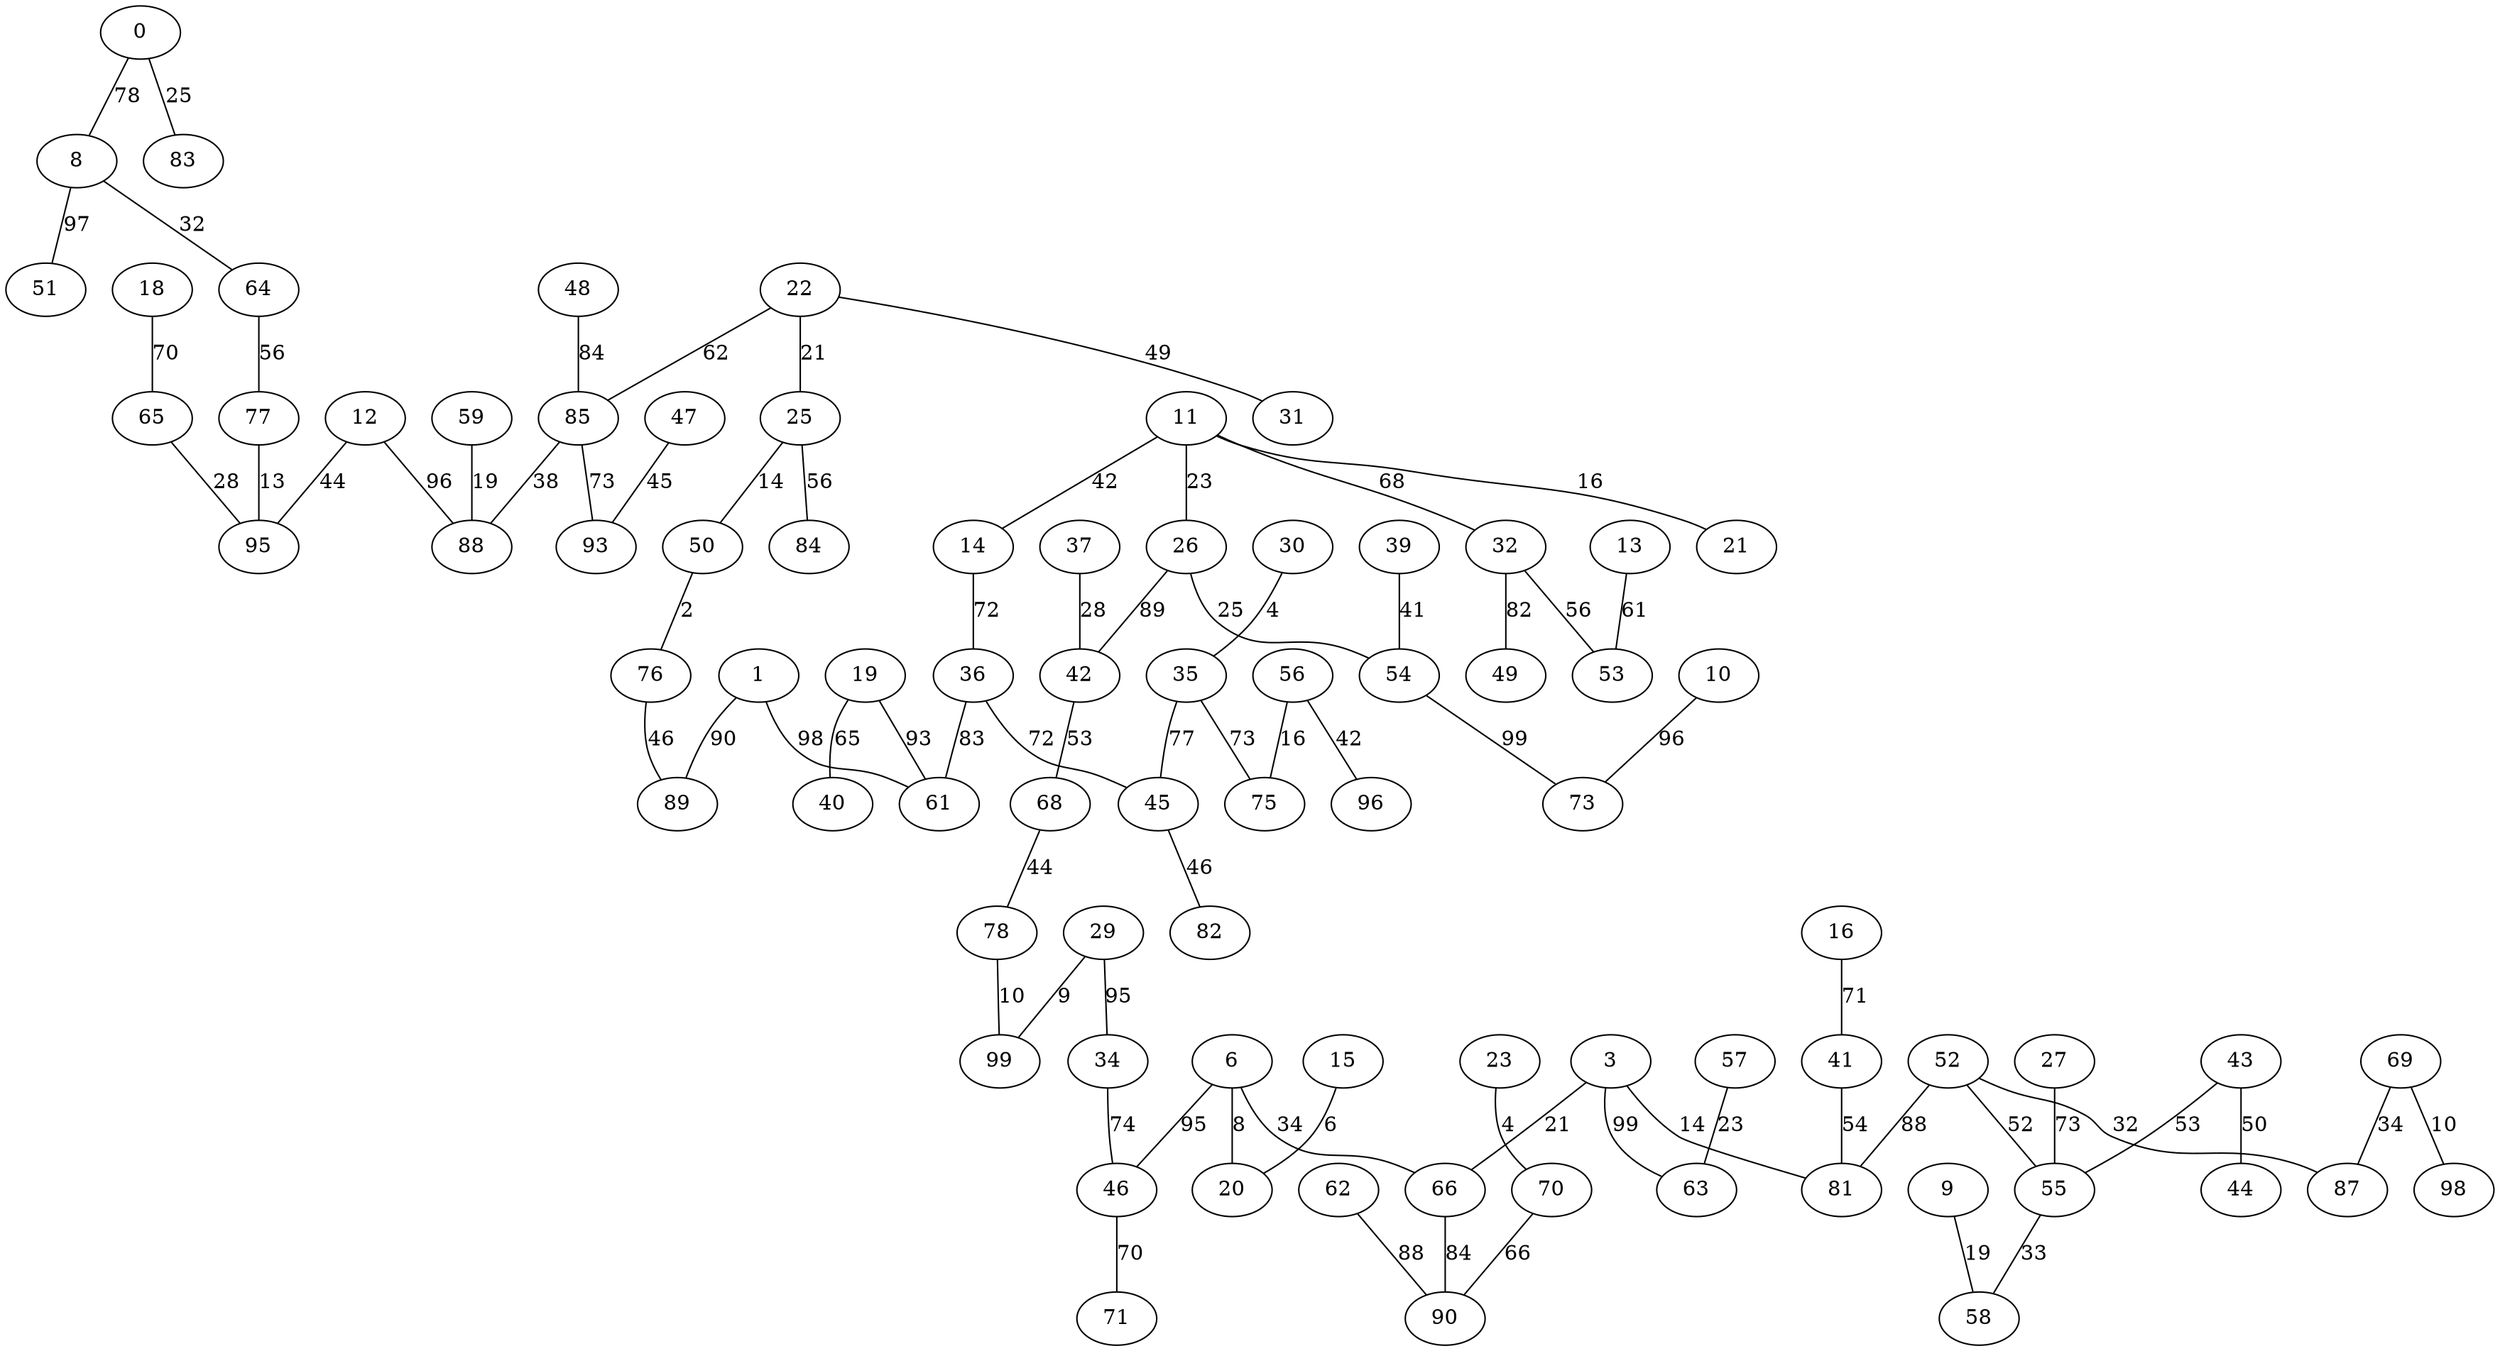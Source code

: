 graph {
  0 [label="0"];
  1 [label="1"];
  3 [label="3"];
  6 [label="6"];
  8 [label="8"];
  9 [label="9"];
  10 [label="10"];
  11 [label="11"];
  12 [label="12"];
  13 [label="13"];
  14 [label="14"];
  15 [label="15"];
  16 [label="16"];
  18 [label="18"];
  19 [label="19"];
  20 [label="20"];
  21 [label="21"];
  22 [label="22"];
  23 [label="23"];
  25 [label="25"];
  26 [label="26"];
  27 [label="27"];
  29 [label="29"];
  30 [label="30"];
  31 [label="31"];
  32 [label="32"];
  34 [label="34"];
  35 [label="35"];
  36 [label="36"];
  37 [label="37"];
  39 [label="39"];
  40 [label="40"];
  41 [label="41"];
  42 [label="42"];
  43 [label="43"];
  44 [label="44"];
  45 [label="45"];
  46 [label="46"];
  47 [label="47"];
  48 [label="48"];
  49 [label="49"];
  50 [label="50"];
  51 [label="51"];
  52 [label="52"];
  53 [label="53"];
  54 [label="54"];
  55 [label="55"];
  56 [label="56"];
  57 [label="57"];
  58 [label="58"];
  59 [label="59"];
  61 [label="61"];
  62 [label="62"];
  63 [label="63"];
  64 [label="64"];
  65 [label="65"];
  66 [label="66"];
  68 [label="68"];
  69 [label="69"];
  70 [label="70"];
  71 [label="71"];
  73 [label="73"];
  75 [label="75"];
  76 [label="76"];
  77 [label="77"];
  78 [label="78"];
  81 [label="81"];
  82 [label="82"];
  83 [label="83"];
  84 [label="84"];
  85 [label="85"];
  87 [label="87"];
  88 [label="88"];
  89 [label="89"];
  90 [label="90"];
  93 [label="93"];
  95 [label="95"];
  96 [label="96"];
  98 [label="98"];
  99 [label="99"];
  0 -- 8 [label="78"];
  0 -- 83 [label="25"];
  1 -- 61 [label="98"];
  1 -- 89 [label="90"];
  3 -- 63 [label="99"];
  3 -- 66 [label="21"];
  3 -- 81 [label="14"];
  6 -- 20 [label="8"];
  6 -- 46 [label="95"];
  6 -- 66 [label="34"];
  8 -- 51 [label="97"];
  8 -- 64 [label="32"];
  9 -- 58 [label="19"];
  10 -- 73 [label="96"];
  11 -- 21 [label="16"];
  11 -- 14 [label="42"];
  11 -- 26 [label="23"];
  11 -- 32 [label="68"];
  12 -- 88 [label="96"];
  12 -- 95 [label="44"];
  13 -- 53 [label="61"];
  14 -- 36 [label="72"];
  15 -- 20 [label="6"];
  16 -- 41 [label="71"];
  18 -- 65 [label="70"];
  19 -- 61 [label="93"];
  19 -- 40 [label="65"];
  22 -- 85 [label="62"];
  22 -- 31 [label="49"];
  22 -- 25 [label="21"];
  23 -- 70 [label="4"];
  25 -- 50 [label="14"];
  25 -- 84 [label="56"];
  26 -- 54 [label="25"];
  26 -- 42 [label="89"];
  27 -- 55 [label="73"];
  29 -- 34 [label="95"];
  29 -- 99 [label="9"];
  30 -- 35 [label="4"];
  32 -- 49 [label="82"];
  32 -- 53 [label="56"];
  34 -- 46 [label="74"];
  35 -- 45 [label="77"];
  35 -- 75 [label="73"];
  36 -- 61 [label="83"];
  36 -- 45 [label="72"];
  37 -- 42 [label="28"];
  39 -- 54 [label="41"];
  41 -- 81 [label="54"];
  42 -- 68 [label="53"];
  43 -- 55 [label="53"];
  43 -- 44 [label="50"];
  45 -- 82 [label="46"];
  46 -- 71 [label="70"];
  47 -- 93 [label="45"];
  48 -- 85 [label="84"];
  50 -- 76 [label="2"];
  52 -- 87 [label="32"];
  52 -- 55 [label="52"];
  52 -- 81 [label="88"];
  54 -- 73 [label="99"];
  55 -- 58 [label="33"];
  56 -- 75 [label="16"];
  56 -- 96 [label="42"];
  57 -- 63 [label="23"];
  59 -- 88 [label="19"];
  62 -- 90 [label="88"];
  64 -- 77 [label="56"];
  65 -- 95 [label="28"];
  66 -- 90 [label="84"];
  68 -- 78 [label="44"];
  69 -- 87 [label="34"];
  69 -- 98 [label="10"];
  70 -- 90 [label="66"];
  76 -- 89 [label="46"];
  77 -- 95 [label="13"];
  78 -- 99 [label="10"];
  85 -- 93 [label="73"];
  85 -- 88 [label="38"];
}